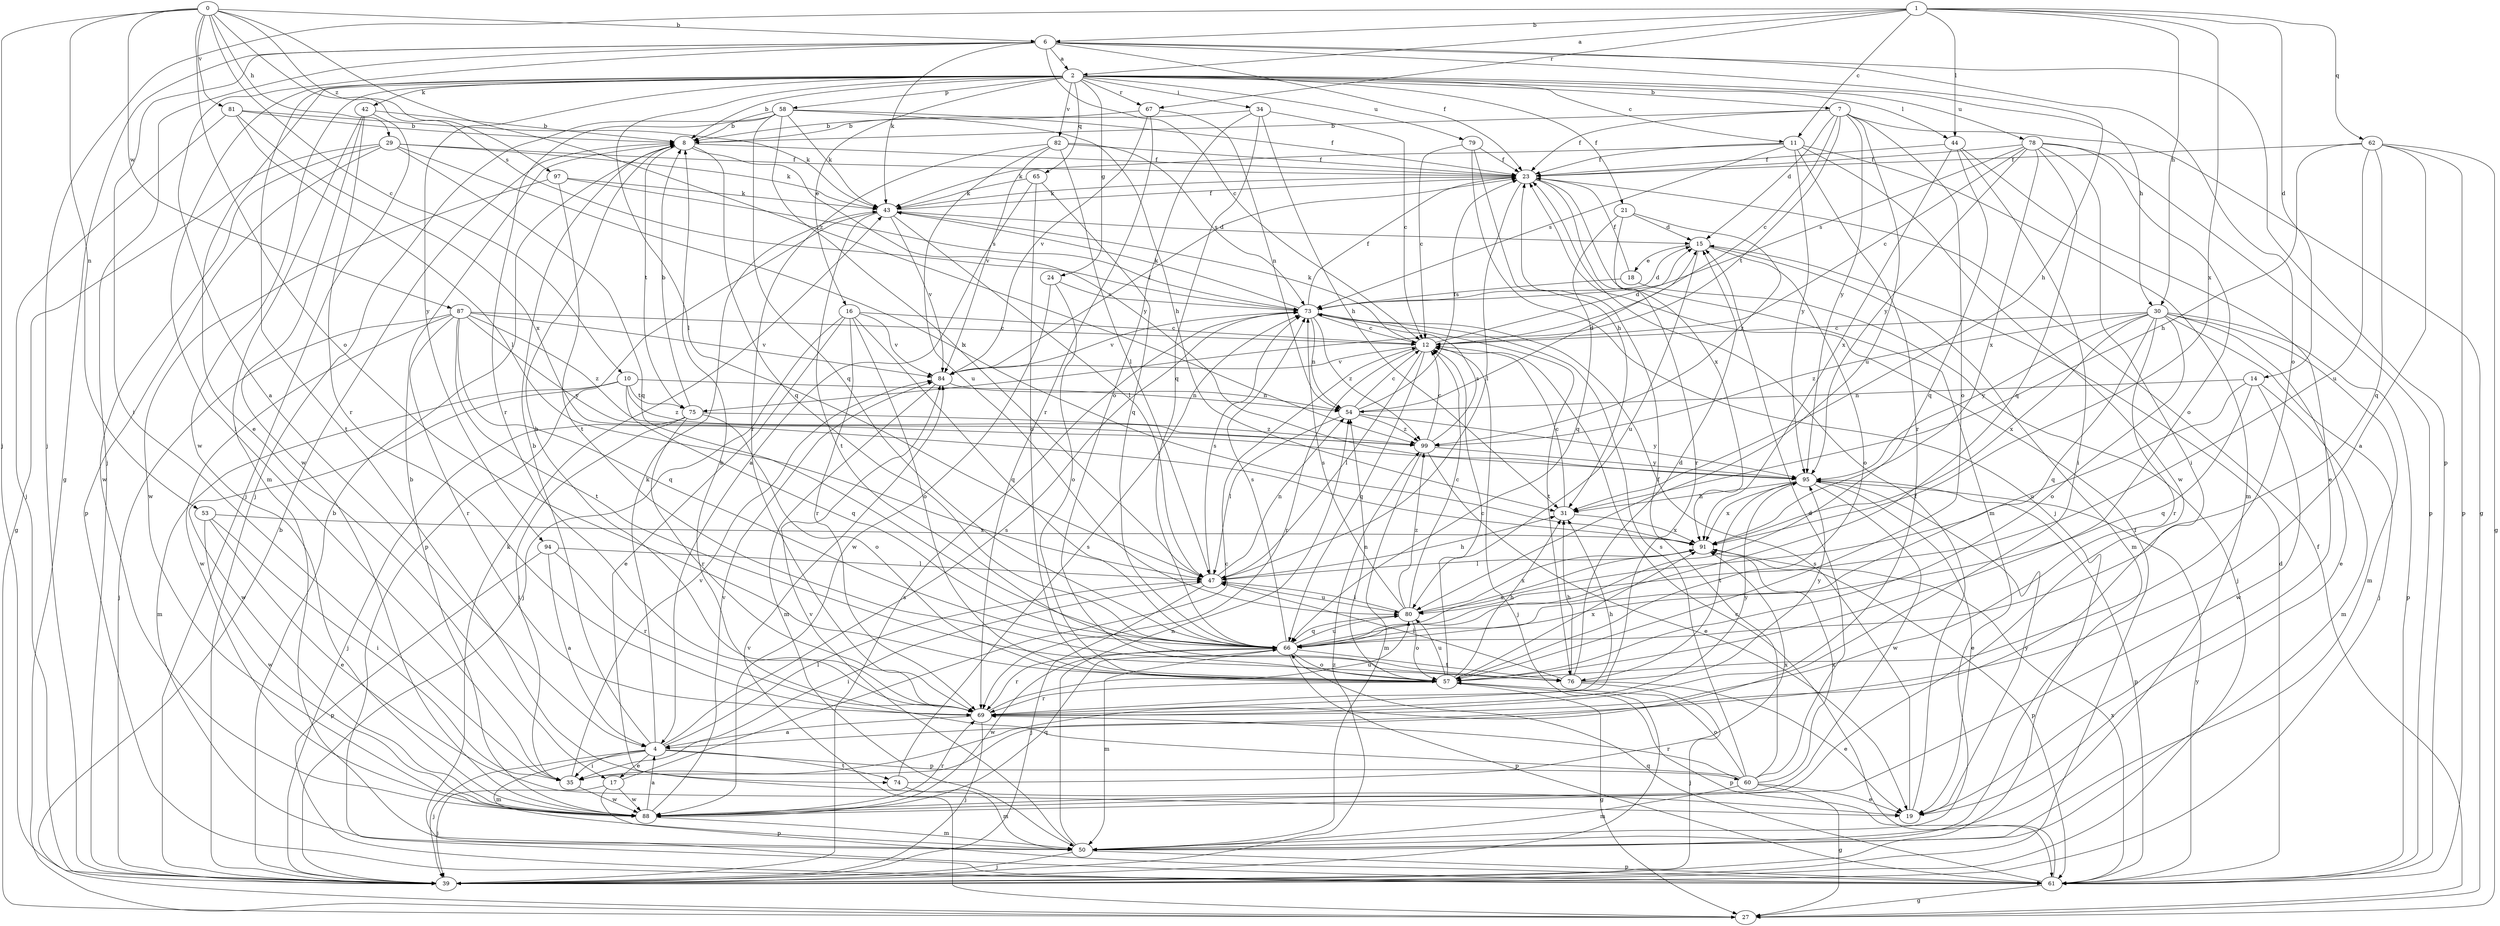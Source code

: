 strict digraph  {
0;
1;
2;
4;
6;
7;
8;
10;
11;
12;
14;
15;
16;
17;
18;
19;
21;
23;
24;
27;
29;
30;
31;
34;
35;
39;
42;
43;
44;
47;
50;
53;
54;
57;
58;
60;
61;
62;
65;
66;
67;
69;
73;
74;
75;
76;
78;
79;
80;
81;
82;
84;
87;
88;
91;
94;
95;
97;
99;
0 -> 6  [label=b];
0 -> 10  [label=c];
0 -> 29  [label=h];
0 -> 39  [label=j];
0 -> 53  [label=n];
0 -> 57  [label=o];
0 -> 73  [label=s];
0 -> 81  [label=v];
0 -> 87  [label=w];
0 -> 97  [label=z];
0 -> 99  [label=z];
1 -> 2  [label=a];
1 -> 6  [label=b];
1 -> 11  [label=c];
1 -> 14  [label=d];
1 -> 30  [label=h];
1 -> 39  [label=j];
1 -> 44  [label=l];
1 -> 62  [label=q];
1 -> 67  [label=r];
1 -> 91  [label=x];
2 -> 7  [label=b];
2 -> 8  [label=b];
2 -> 11  [label=c];
2 -> 16  [label=e];
2 -> 17  [label=e];
2 -> 21  [label=f];
2 -> 24  [label=g];
2 -> 30  [label=h];
2 -> 34  [label=i];
2 -> 35  [label=i];
2 -> 42  [label=k];
2 -> 44  [label=l];
2 -> 47  [label=l];
2 -> 58  [label=p];
2 -> 65  [label=q];
2 -> 67  [label=r];
2 -> 74  [label=t];
2 -> 78  [label=u];
2 -> 79  [label=u];
2 -> 82  [label=v];
2 -> 88  [label=w];
2 -> 94  [label=y];
4 -> 8  [label=b];
4 -> 17  [label=e];
4 -> 35  [label=i];
4 -> 39  [label=j];
4 -> 43  [label=k];
4 -> 47  [label=l];
4 -> 50  [label=m];
4 -> 60  [label=p];
4 -> 73  [label=s];
4 -> 74  [label=t];
6 -> 2  [label=a];
6 -> 4  [label=a];
6 -> 12  [label=c];
6 -> 23  [label=f];
6 -> 27  [label=g];
6 -> 31  [label=h];
6 -> 35  [label=i];
6 -> 39  [label=j];
6 -> 43  [label=k];
6 -> 57  [label=o];
6 -> 61  [label=p];
7 -> 8  [label=b];
7 -> 12  [label=c];
7 -> 15  [label=d];
7 -> 23  [label=f];
7 -> 27  [label=g];
7 -> 57  [label=o];
7 -> 75  [label=t];
7 -> 80  [label=u];
7 -> 95  [label=y];
8 -> 23  [label=f];
8 -> 66  [label=q];
8 -> 75  [label=t];
8 -> 95  [label=y];
10 -> 50  [label=m];
10 -> 54  [label=n];
10 -> 66  [label=q];
10 -> 75  [label=t];
10 -> 88  [label=w];
10 -> 99  [label=z];
11 -> 23  [label=f];
11 -> 43  [label=k];
11 -> 50  [label=m];
11 -> 69  [label=r];
11 -> 73  [label=s];
11 -> 88  [label=w];
11 -> 95  [label=y];
12 -> 15  [label=d];
12 -> 39  [label=j];
12 -> 43  [label=k];
12 -> 47  [label=l];
12 -> 66  [label=q];
12 -> 69  [label=r];
12 -> 84  [label=v];
14 -> 50  [label=m];
14 -> 54  [label=n];
14 -> 66  [label=q];
14 -> 80  [label=u];
14 -> 88  [label=w];
15 -> 18  [label=e];
15 -> 50  [label=m];
15 -> 57  [label=o];
15 -> 80  [label=u];
16 -> 12  [label=c];
16 -> 19  [label=e];
16 -> 39  [label=j];
16 -> 57  [label=o];
16 -> 66  [label=q];
16 -> 69  [label=r];
16 -> 84  [label=v];
17 -> 12  [label=c];
17 -> 39  [label=j];
17 -> 61  [label=p];
17 -> 88  [label=w];
18 -> 23  [label=f];
18 -> 39  [label=j];
18 -> 73  [label=s];
19 -> 23  [label=f];
19 -> 73  [label=s];
19 -> 95  [label=y];
21 -> 15  [label=d];
21 -> 66  [label=q];
21 -> 69  [label=r];
21 -> 99  [label=z];
23 -> 43  [label=k];
23 -> 47  [label=l];
23 -> 50  [label=m];
23 -> 91  [label=x];
24 -> 57  [label=o];
24 -> 73  [label=s];
24 -> 88  [label=w];
27 -> 8  [label=b];
27 -> 23  [label=f];
27 -> 84  [label=v];
29 -> 23  [label=f];
29 -> 27  [label=g];
29 -> 43  [label=k];
29 -> 61  [label=p];
29 -> 66  [label=q];
29 -> 88  [label=w];
29 -> 91  [label=x];
30 -> 12  [label=c];
30 -> 19  [label=e];
30 -> 39  [label=j];
30 -> 50  [label=m];
30 -> 57  [label=o];
30 -> 61  [label=p];
30 -> 66  [label=q];
30 -> 69  [label=r];
30 -> 91  [label=x];
30 -> 95  [label=y];
30 -> 99  [label=z];
31 -> 12  [label=c];
31 -> 91  [label=x];
34 -> 8  [label=b];
34 -> 12  [label=c];
34 -> 31  [label=h];
34 -> 57  [label=o];
34 -> 66  [label=q];
35 -> 84  [label=v];
35 -> 88  [label=w];
39 -> 8  [label=b];
39 -> 23  [label=f];
39 -> 73  [label=s];
39 -> 99  [label=z];
42 -> 8  [label=b];
42 -> 39  [label=j];
42 -> 50  [label=m];
42 -> 69  [label=r];
42 -> 88  [label=w];
43 -> 15  [label=d];
43 -> 23  [label=f];
43 -> 47  [label=l];
43 -> 61  [label=p];
43 -> 76  [label=t];
43 -> 84  [label=v];
44 -> 19  [label=e];
44 -> 23  [label=f];
44 -> 35  [label=i];
44 -> 66  [label=q];
44 -> 91  [label=x];
47 -> 31  [label=h];
47 -> 35  [label=i];
47 -> 39  [label=j];
47 -> 54  [label=n];
47 -> 73  [label=s];
47 -> 80  [label=u];
50 -> 39  [label=j];
50 -> 54  [label=n];
50 -> 61  [label=p];
50 -> 84  [label=v];
53 -> 19  [label=e];
53 -> 35  [label=i];
53 -> 88  [label=w];
53 -> 91  [label=x];
54 -> 12  [label=c];
54 -> 15  [label=d];
54 -> 23  [label=f];
54 -> 47  [label=l];
54 -> 95  [label=y];
54 -> 99  [label=z];
57 -> 12  [label=c];
57 -> 27  [label=g];
57 -> 31  [label=h];
57 -> 54  [label=n];
57 -> 61  [label=p];
57 -> 69  [label=r];
57 -> 80  [label=u];
57 -> 91  [label=x];
58 -> 8  [label=b];
58 -> 23  [label=f];
58 -> 31  [label=h];
58 -> 39  [label=j];
58 -> 43  [label=k];
58 -> 47  [label=l];
58 -> 66  [label=q];
58 -> 69  [label=r];
60 -> 8  [label=b];
60 -> 15  [label=d];
60 -> 19  [label=e];
60 -> 23  [label=f];
60 -> 27  [label=g];
60 -> 50  [label=m];
60 -> 57  [label=o];
60 -> 69  [label=r];
60 -> 73  [label=s];
60 -> 91  [label=x];
61 -> 12  [label=c];
61 -> 15  [label=d];
61 -> 27  [label=g];
61 -> 43  [label=k];
61 -> 66  [label=q];
61 -> 91  [label=x];
61 -> 95  [label=y];
62 -> 4  [label=a];
62 -> 23  [label=f];
62 -> 27  [label=g];
62 -> 31  [label=h];
62 -> 61  [label=p];
62 -> 66  [label=q];
62 -> 80  [label=u];
65 -> 4  [label=a];
65 -> 43  [label=k];
65 -> 57  [label=o];
65 -> 66  [label=q];
66 -> 50  [label=m];
66 -> 57  [label=o];
66 -> 61  [label=p];
66 -> 69  [label=r];
66 -> 73  [label=s];
66 -> 76  [label=t];
66 -> 80  [label=u];
66 -> 88  [label=w];
66 -> 91  [label=x];
67 -> 8  [label=b];
67 -> 54  [label=n];
67 -> 69  [label=r];
67 -> 84  [label=v];
69 -> 4  [label=a];
69 -> 8  [label=b];
69 -> 31  [label=h];
69 -> 39  [label=j];
69 -> 80  [label=u];
69 -> 95  [label=y];
73 -> 12  [label=c];
73 -> 15  [label=d];
73 -> 23  [label=f];
73 -> 43  [label=k];
73 -> 54  [label=n];
73 -> 76  [label=t];
73 -> 84  [label=v];
73 -> 99  [label=z];
74 -> 50  [label=m];
74 -> 73  [label=s];
74 -> 91  [label=x];
75 -> 8  [label=b];
75 -> 35  [label=i];
75 -> 39  [label=j];
75 -> 57  [label=o];
75 -> 69  [label=r];
75 -> 99  [label=z];
76 -> 15  [label=d];
76 -> 19  [label=e];
76 -> 31  [label=h];
76 -> 39  [label=j];
76 -> 47  [label=l];
76 -> 95  [label=y];
78 -> 12  [label=c];
78 -> 23  [label=f];
78 -> 35  [label=i];
78 -> 57  [label=o];
78 -> 61  [label=p];
78 -> 66  [label=q];
78 -> 73  [label=s];
78 -> 91  [label=x];
78 -> 95  [label=y];
79 -> 12  [label=c];
79 -> 23  [label=f];
79 -> 31  [label=h];
79 -> 39  [label=j];
80 -> 12  [label=c];
80 -> 47  [label=l];
80 -> 57  [label=o];
80 -> 66  [label=q];
80 -> 73  [label=s];
80 -> 91  [label=x];
80 -> 99  [label=z];
81 -> 8  [label=b];
81 -> 39  [label=j];
81 -> 43  [label=k];
81 -> 47  [label=l];
81 -> 91  [label=x];
82 -> 23  [label=f];
82 -> 47  [label=l];
82 -> 69  [label=r];
82 -> 73  [label=s];
82 -> 80  [label=u];
82 -> 84  [label=v];
84 -> 23  [label=f];
84 -> 50  [label=m];
84 -> 54  [label=n];
87 -> 12  [label=c];
87 -> 39  [label=j];
87 -> 66  [label=q];
87 -> 69  [label=r];
87 -> 76  [label=t];
87 -> 84  [label=v];
87 -> 88  [label=w];
87 -> 95  [label=y];
87 -> 99  [label=z];
88 -> 4  [label=a];
88 -> 8  [label=b];
88 -> 50  [label=m];
88 -> 66  [label=q];
88 -> 69  [label=r];
88 -> 84  [label=v];
91 -> 47  [label=l];
91 -> 61  [label=p];
94 -> 4  [label=a];
94 -> 47  [label=l];
94 -> 61  [label=p];
94 -> 69  [label=r];
95 -> 19  [label=e];
95 -> 31  [label=h];
95 -> 61  [label=p];
95 -> 76  [label=t];
95 -> 88  [label=w];
95 -> 91  [label=x];
97 -> 43  [label=k];
97 -> 73  [label=s];
97 -> 76  [label=t];
97 -> 88  [label=w];
99 -> 12  [label=c];
99 -> 19  [label=e];
99 -> 50  [label=m];
99 -> 73  [label=s];
99 -> 95  [label=y];
}
